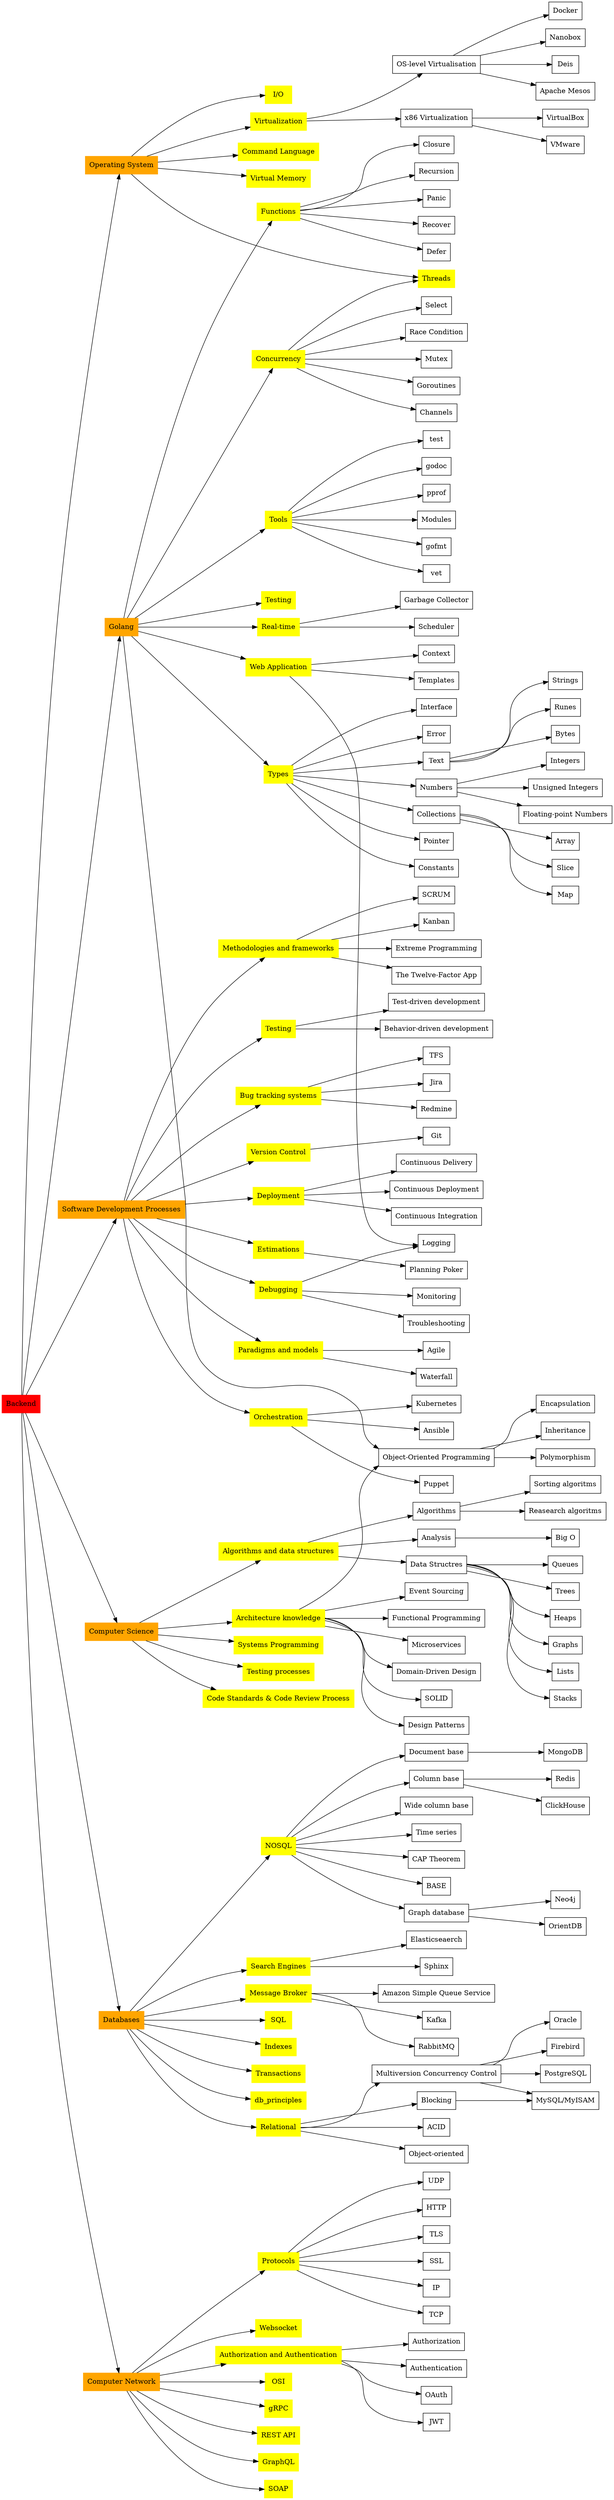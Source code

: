 // This roadmap is written in DOT language

digraph backend {
    rankdir="LR";
    node [shape=box];

    backend [label="Backend", color="red", style="filled"];
    backend -> {
        node [color="orange", style="filled"];

        cs          [label="Computer Science"];
        go          [label="Golang"];
        db          [label="Databases"];
        networks    [label="Computer Network"];
        os          [label="Operating System"];
        development [label="Software Development Processes"];
    }

    // Computer Science
    subgraph cs {
        cs -> {
            node [color="yellow", style="filled"];

            cs_architecture [label="Architecture knowledge"];
            cs_code         [label="Code Standards & Code Review Process"];
            cs_algorithms   [label="Algorithms and data structures"];
            cs_systems      [label="Systems Programming"];
            cs_testing      [label="Testing processes"];
        }

        cs_algorithms -> {
            cs_algorithms_analysis   [label="Analysis"];
            cs_algorithms_structures [label="Data Structres"];
            cs_algorithms_algorithms [label="Algorithms"];
        }

        cs_algorithms_analysis -> {
            cs_algorithms_analysis_bigo [label="Big O"];
        }

        cs_algorithms_structures -> {
            cs_algorithms_structures_lists  [label="Lists"];
            cs_algorithms_structures_stacks [label="Stacks"];
            cs_algorithms_structures_queues [label="Queues"];
            cs_algorithms_structures_trees  [label="Trees"];
            cs_algorithms_structures_heaps  [label="Heaps"];
            cs_algorithms_structures_graphs [label="Graphs"];
        }

        cs_algorithms_algorithms -> {
            cs_algorithms_structures_sorting  [label="Sorting algoritms"];
            cs_algorithms_structures_research [label="Reasearch algoritms"];
        }

        cs_architecture -> {
            cs_architecture_microservices [label="Microservices"];
            cs_architecture_ddd           [label="Domain-Driven Design"];
            cs_architecture_solid         [label="SOLID"];
            cs_architecture_patterns      [label="Design Patterns"];
            cs_architecture_event         [label="Event Sourcing"];
            cs_architecture_oop           [label="Object-Oriented Programming"];
            cs_architecture_func          [label="Functional Programming"];
        }

        cs_architecture_oop -> {
            cs_architecture_oop_encapsulation [label="Encapsulation"];
            cs_architecture_oop_inheritance   [label="Inheritance"];
            cs_architecture_oop_polymorphism  [label="Polymorphism"];
        }
    }

    // Software Development Processes
    subgraph development {
        development -> {
            node [color="yellow", style="filled"];

            development_paradigms     [label="Paradigms and models"];
            development_methodologies [label="Methodologies and frameworks"];
            development_testing       [label="Testing"];
            development_trackers      [label="Bug tracking systems"];
            development_version       [label="Version Control"];
            development_deployment    [label="Deployment"];
            development_estimation    [label="Estimations"];
            development_debugging     [label="Debugging"];
            development_orchestration [label="Orchestration"];
        }
    }

    development_orchestration -> {
        development_orchestration_ansible [label="Ansible"];
        development_orchestration_puppet  [label="Puppet"];
        development_orchestration_k8s     [label="Kubernetes"];
    }

    development_debugging -> {
        development_debugging_troubleshooting [label="Troubleshooting"];
        development_debugging_logging         [label="Logging"];
        development_debugging_monitoring      [label="Monitoring"];
    }

    development_testing -> {
        development_testing_tdd [label="Test-driven development"];
        development_testing_bdd [label="Behavior-driven development"];
    }

    development_trackers -> {
        development_trackers_jira    [label="Jira"]
        development_trackers_redmine [label="Redmine"]
        development_trackers_tfs     [label="TFS"]
    }

    development_version -> {
        development_version_git [label="Git"]
    }

    development_deployment -> {
        development_deployment_ci         [label="Continuous Integration"];
        development_deployment_cd         [label="Continuous Delivery"];
        development_deployment_deployment [label="Continuous Deployment"];
    }

    development_paradigms -> {
        management_paradigms_agile     [label="Agile", URL="https://agilemanifesto.org"];
        management_paradigms_waterfall [label="Waterfall"];
    }

    development_methodologies -> {
        development_methodologies_scrum     [label="SCRUM"];
        development_methodologies_kanban    [label="Kanban"];
        development_methodologies_xp        [label="Extreme Programming"];
        development_methodologies_12factors [label="The Twelve-Factor App", URL="https://12factor.net"];
    }

    development_estimation -> {
        management_estimation_poker [label="Planning Poker"];
    }

    // Operating System
    subgraph os {
        os -> {
            node [color="yellow", style="filled"];

            os_virtual_memory [label="Virtual Memory"];
            os_threads        [label="Threads"];
            os_io             [label="I/O"];
            os_virtualization [label="Virtualization"]
            os_shell          [label="Command Language"]
        }

        os_virtualization -> {
            os_virtualization_level [label="OS-level Virtualisation"]
            os_virtualization_x86   [label="x86 Virtualization"]
        }

        os_virtualization_level -> {
            os_virtualization_level_docker  [label="Docker"];
            os_virtualization_level_nanobox [label="Nanobox"];
            os_virtualization_level_deis    [label="Deis"];
            os_virtualization_level_mesos   [label="Apache Mesos"];
        }

        os_virtualization_x86 -> {
            os_virtualization_x86_virtualbox [label="VirtualBox"];
            os_virtualization_x86_vmware     [label="VMware"];
        }
    }

    // Golang
    subgraph go {
        go -> {
            node [color="yellow", style="filled"];

            go_types       [label="Types"];
            go_function    [label="Functions"];
            go_concurrency [label="Concurrency"];
            go_tools       [label="Tools", URL="https://golang.org/cmd/"];
            go_testing     [label="Testing"];
            go_realtime    [label="Real-time"];
            go_app         [label="Web Application"];
            cs_architecture_oop;
        };

        go_types -> {
            go_types_text        [label="Text"];
            go_types_numbers     [label="Numbers"];
            go_types_collections [label="Collections"];
            go_types_pointer     [label="Pointer"];
            go_types_constant    [label="Constants"];
            go_types_interface   [label="Interface"];
            go_types_error       [label="Error"];
        };

        go_types_text -> {
            go_types_text_strings [label="Strings"];
            go_types_text_runes   [label="Runes"];
            go_types_text_bytes   [label="Bytes"];
        };

        go_types_numbers -> {
            go_types_numbers_int   [label="Integers"];
            go_types_numbers_uint  [label="Unsigned Integers"];
            go_types_numbers_float [label="Floating-point Numbers"];
        };

        go_types_collections -> {
            go_types_collections_array [label="Array"];
            go_types_collections_slice [label="Slice", URL="https://blog.golang.org/go-slices-usage-and-internals"];
            go_types_collections_map   [label="Map", URL="https://blog.golang.org/go-maps-in-action"];
        };

        go_function -> {
            go_function_closure   [label="Closure"];
            go_function_recursion [label="Recursion"];
            go_function_panic     [label="Panic"];
            go_function_recover   [label="Recover"];
            go_function_defer     [label="Defer"];
        }

        go_concurrency -> {
            go_concurrency_goroutine [label="Goroutines"];
            go_concurrency_channels  [label="Channels"];
            go_concurrency_select    [label="Select"];
            go_concurrency_race      [label="Race Condition"];
            go_concurrency_mutex     [label="Mutex"];
            os_threads;
        }

        go_tools -> {
            go_tool_fmt     [label="gofmt", URL="https://golang.org/cmd/gofmt/"];
            go_tool_vet     [label="vet", URL="https://golang.org/cmd/vet/"];
            go_tool_test    [label="test"];
            go_tool_doc     [label="godoc"];
            go_tool_pprof   [label="pprof", URL="https://blog.golang.org/profiling-go-programs"];
            go_tool_modules [label="Modules", URL="https://github.com/golang/go/wiki/Modules"];
        }

        go_realtime -> {
            go_realtime_gc        [label="Garbage Collector"];
            go_realtime_scheduler [label="Scheduler"];
        }

        go_app -> {
            go_app_context   [label="Context"];
            go_app_templates [label="Templates"];
            development_debugging_logging;
        }
    }

    // Databases
    subgraph db {
        db -> {
            node [color="yellow", style="filled"];

            db_sql            [label="SQL"];
            db_indexes        [label="Indexes"];
            db_transactions   [label="Transactions"];
            db_principles
            
            db_relational     [label="Relational"];
            db_nosql          [label="NOSQL", URL="https://martinfowler.com/nosql.html"];
            db_search         [label="Search Engines"];
            db_message_broker [label="Message Broker"];
        }

        db_message_broker -> {
            db_message_broker_kafka  [label="Kafka"];
            db_message_broker_rabbit [label="RabbitMQ"];
            db_message_broker_awssqs [label="Amazon Simple Queue Service"];
        }
 
        db_relational -> {
            db_relational_mvcc     [label="Multiversion Concurrency Control"];
            db_relational_blocking [label="Blocking"];
            db_relational_acid     [label="ACID"];
            db_relational_OO       [label="Object-oriented"];
        }

        db_relational_mvcc -> {
            db_relational_firebird [label="Firebird"];
            db_relational_postgres [label="PostgreSQL"];
            db_relational_oracle   [label="Oracle"];
            db_relational_mysql    [label="MySQL/InnoDB"];
        }

        db_relational_blocking -> {
            db_relational_mysql [label="MySQL/MyISAM"];
        }

        db_nosql -> {
           db_nosql_cap         [label="CAP Theorem"];
           db_nosql_base        [label="BASE"];
           db_nosql_graph       [label="Graph database"];
           db_nosql_doc         [label="Document base"];
           db_nosql_colbase     [label="Column base"];
           db_nosql_colwidebase [label="Wide column base"];
           db_nosql_time        [label="Time series"];          
        }

        db_nosql_graph -> {            
            db_nosql_orient [label="OrientDB"];            
            db_nosql_neo4j  [label="Neo4j"];  
        }
        
        db_nosql_doc -> {            
            db_nosql_mongo [label="MongoDB"];            
        }

        db_nosql_colbase -> {
            db_nosql_redis      [label="Redis"];
            db_nosql_clickhouse [label="ClickHouse"];
        }    

        db_search -> {
            db_search_elasticseaerch [label="Elasticseaerch"];
            db_search_sphinx         [label="Sphinx"];
        }
    }

    // Computer network
    subgraph networks {
        networks -> {
            node [color="yellow", style="filled"];

            networks_osi       [label="OSI"];
            networks_grpc      [label="gRPC"];
            networks_restapi   [label="REST API"];
            networks_graphql   [label="GraphQL"];
            networks_soap      [label="SOAP"];
            networks_protocols [label="Protocols"];
            networks_websocket [label="Websocket"];
            networks_auth      [label="Authorization and Authentication"];
        }

        networks_protocols -> {
            networks_protocols_IP   [label="IP"];
            networks_protocols_TCP  [label="TCP"];
            networks_protocols_UDP  [label="UDP"];
            networks_protocols_HTTP [label="HTTP"];
            networks_protocols_TLS  [label="TLS"];
            networks_protocols_SSL  [label="SSL"];
        }

        networks_auth -> {
            networks_auth_authorization  [label="Authorization"];
            networks_auth_authentication [label="Authentication"];
            networks_auth_oauth          [label="OAuth"];
            networks_auth_jwt            [label="JWT"];
        }
    }
}
